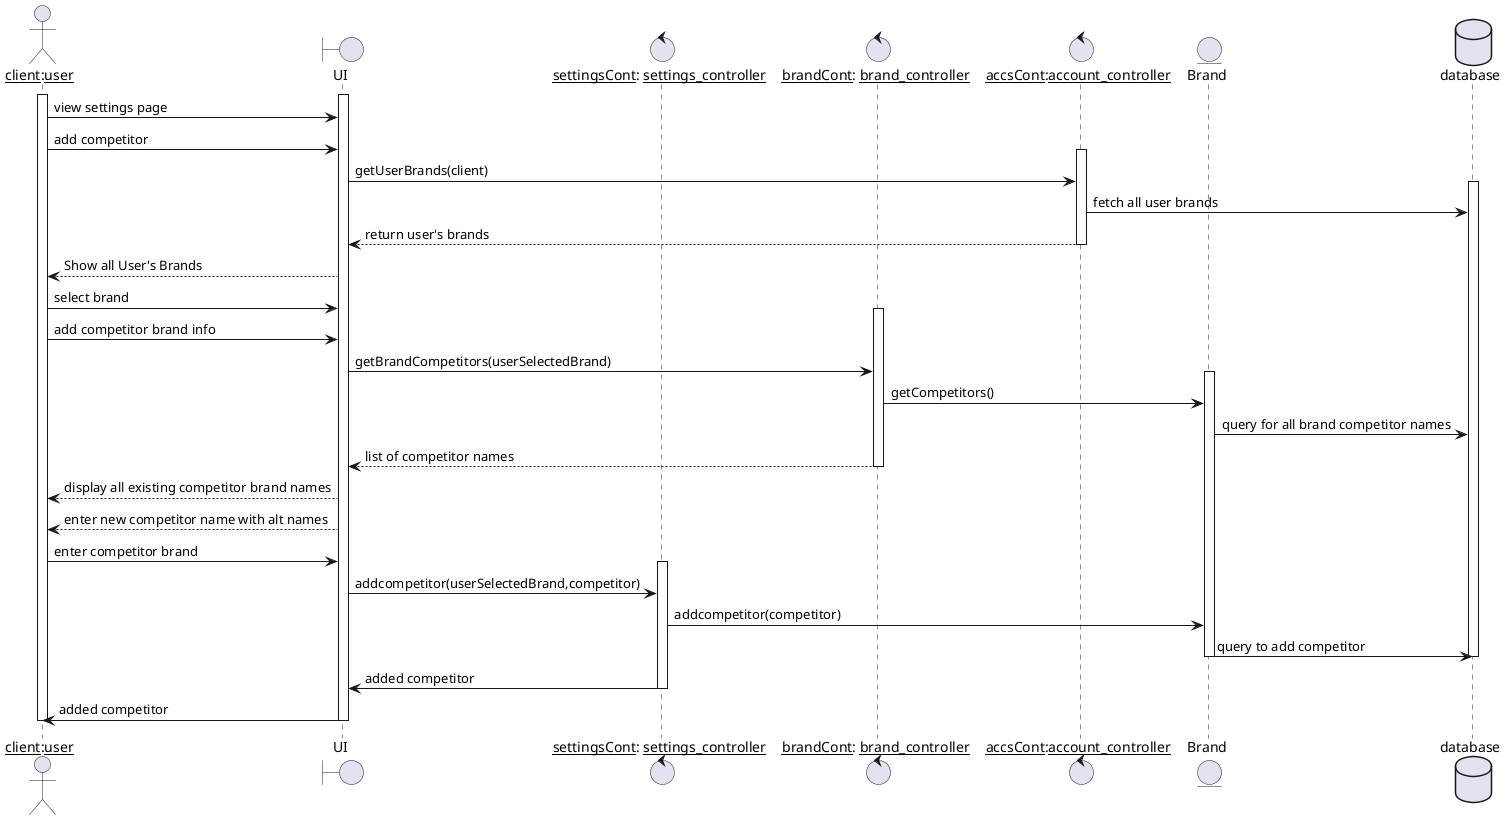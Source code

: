 @startuml

actor "__client__:__user__" as client
boundary UI
control "__settingsCont__: __settings_controller__" as SC
control "__brandCont__: __brand_controller__" as BC

control "__accsCont__:__account_controller__" as AC
entity Brand
database database

activate client 
activate UI
client -> UI: view settings page
client -> UI: add competitor
activate AC
UI -> AC: getUserBrands(client)
activate database
AC -> database: fetch all user brands
AC --> UI: return user's brands
deactivate AC
UI --> client: Show all User's Brands
UI <- client: select brand
activate BC
UI <- client : add competitor brand info
UI -> BC : getBrandCompetitors(userSelectedBrand)
activate Brand
BC -> Brand: getCompetitors()
Brand -> database : query for all brand competitor names
BC --> UI: list of competitor names
deactivate BC
UI --> client : display all existing competitor brand names
UI --> client: enter new competitor name with alt names
client -> UI : enter competitor brand
activate SC
UI -> SC: addcompetitor(userSelectedBrand,competitor)
SC -> Brand: addcompetitor(competitor)
Brand -> database : query to add competitor
deactivate database
deactivate Brand
SC -> UI : added competitor
deactivate SC
UI -> client: added competitor
deactivate client 
deactivate UI


@enduml